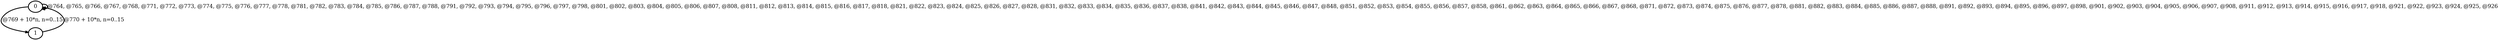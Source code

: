 digraph G {
        node [style=rounded, penwidth=3, fontsize=20, shape=oval];
        "0" -> "0" [label="@764, @765, @766, @767, @768, @771, @772, @773, @774, @775, @776, @777, @778, @781, @782, @783, @784, @785, @786, @787, @788, @791, @792, @793, @794, @795, @796, @797, @798, @801, @802, @803, @804, @805, @806, @807, @808, @811, @812, @813, @814, @815, @816, @817, @818, @821, @822, @823, @824, @825, @826, @827, @828, @831, @832, @833, @834, @835, @836, @837, @838, @841, @842, @843, @844, @845, @846, @847, @848, @851, @852, @853, @854, @855, @856, @857, @858, @861, @862, @863, @864, @865, @866, @867, @868, @871, @872, @873, @874, @875, @876, @877, @878, @881, @882, @883, @884, @885, @886, @887, @888, @891, @892, @893, @894, @895, @896, @897, @898, @901, @902, @903, @904, @905, @906, @907, @908, @911, @912, @913, @914, @915, @916, @917, @918, @921, @922, @923, @924, @925, @926", color=black,arrowsize=1,style=bold,penwidth=3,fontsize=20];
"0" -> "1" [label="@769 + 10*n, n=0..15", color=black,arrowsize=1,style=bold,penwidth=3,fontsize=20];
"1" -> "0" [label="@770 + 10*n, n=0..15", color=black,arrowsize=1,style=bold,penwidth=3,fontsize=20];
}
